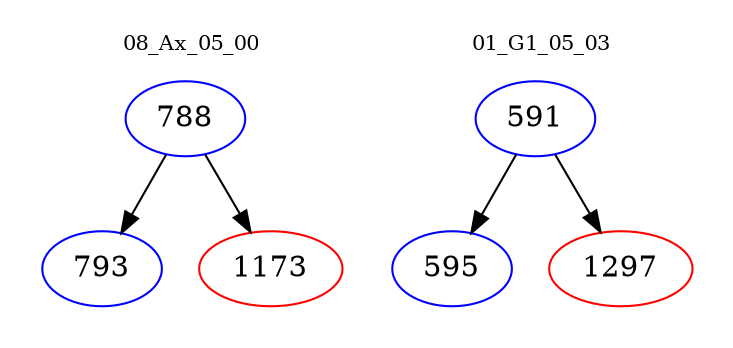 digraph{
subgraph cluster_0 {
color = white
label = "08_Ax_05_00";
fontsize=10;
T0_788 [label="788", color="blue"]
T0_788 -> T0_793 [color="black"]
T0_793 [label="793", color="blue"]
T0_788 -> T0_1173 [color="black"]
T0_1173 [label="1173", color="red"]
}
subgraph cluster_1 {
color = white
label = "01_G1_05_03";
fontsize=10;
T1_591 [label="591", color="blue"]
T1_591 -> T1_595 [color="black"]
T1_595 [label="595", color="blue"]
T1_591 -> T1_1297 [color="black"]
T1_1297 [label="1297", color="red"]
}
}
